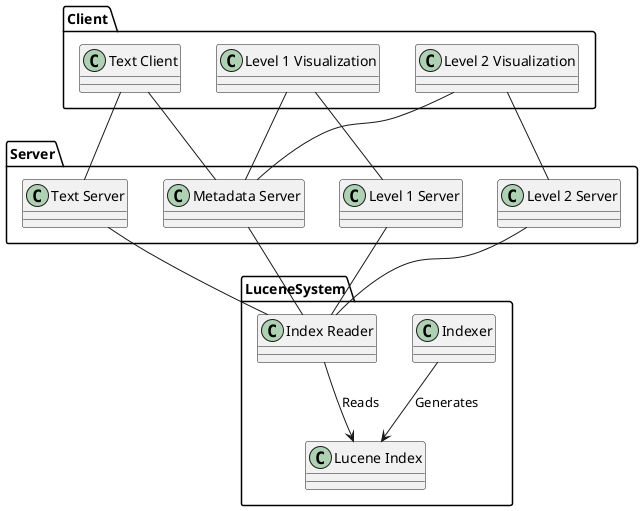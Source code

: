 @startuml

package Client {
    class "Text Client" as tclient
    class "Level 1 Visualization" as l1vis
    class "Level 2 Visualization" as l2vis
}

package Server {
    class "Text Server" as tserver
    class "Level 1 Server" as l1server
    class "Level 2 Server" as l2server
    class "Metadata Server" as mdserver
}

package LuceneSystem {
    class "Index Reader" as ireader
    class "Lucene Index" as index
    class "Indexer" as indexer

    ireader -down-> index : Reads
    index <-up- indexer : Generates

}

ireader -up- tserver
ireader -up- l1server
ireader -up- l2server
ireader -up- mdserver

tclient -down- tserver
l1vis -down- l1server
l2vis -down- l2server

tclient -down- mdserver
l1vis -down- mdserver
l2vis -down- mdserver

@enduml